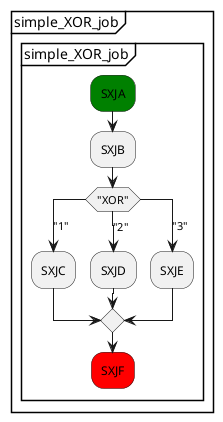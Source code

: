 @startuml
partition "simple_XOR_job" {
    group "simple_XOR_job"
        #green:SXJA;
        :SXJB;
        switch ("XOR")
            case ("1")
                :SXJC;
            case ("2")
                :SXJD;
            case ("3")
                :SXJE;
        endswitch
        #red:SXJF;
    end group
}
@enduml
